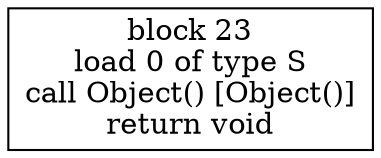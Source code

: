 digraph "S()" {
size = "11,7.5";
codeblock_23 [ shape = box, label = "block 23\nload 0 of type S\ncall Object() [Object()]\nreturn void"];
}